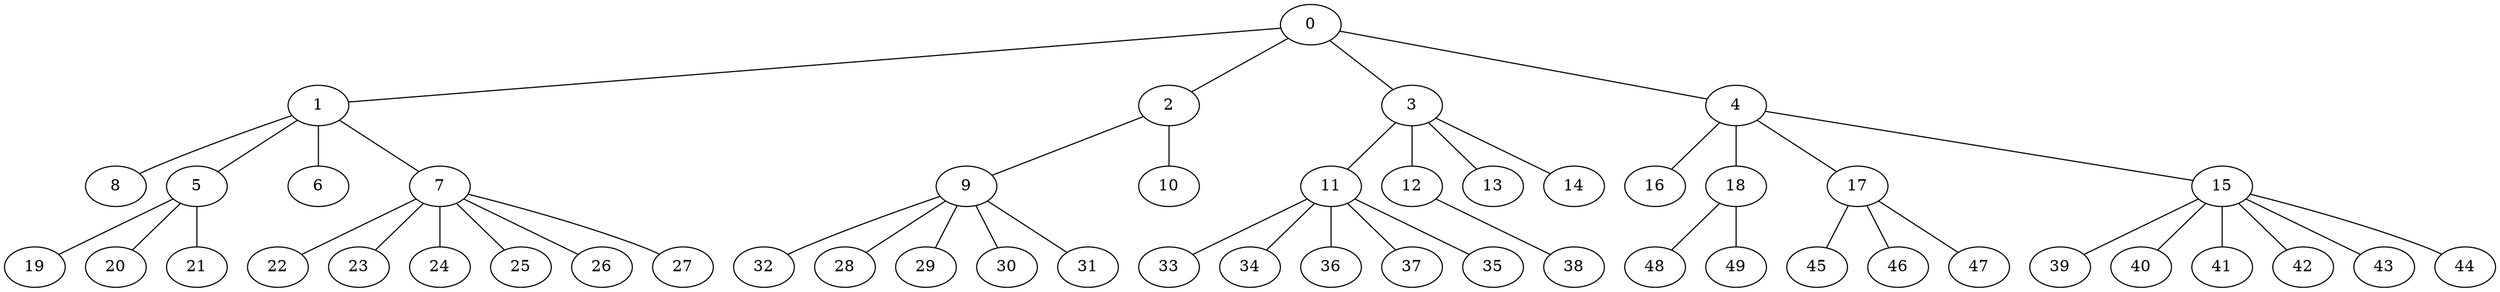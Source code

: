
graph graphname {
    0 -- 1
0 -- 2
0 -- 3
0 -- 4
1 -- 8
1 -- 5
1 -- 6
1 -- 7
2 -- 9
2 -- 10
3 -- 11
3 -- 12
3 -- 13
3 -- 14
4 -- 16
4 -- 18
4 -- 17
4 -- 15
5 -- 19
5 -- 20
5 -- 21
7 -- 22
7 -- 23
7 -- 24
7 -- 25
7 -- 26
7 -- 27
9 -- 32
9 -- 28
9 -- 29
9 -- 30
9 -- 31
11 -- 33
11 -- 34
11 -- 36
11 -- 37
11 -- 35
12 -- 38
15 -- 39
15 -- 40
15 -- 41
15 -- 42
15 -- 43
15 -- 44
17 -- 45
17 -- 46
17 -- 47
18 -- 48
18 -- 49

}
